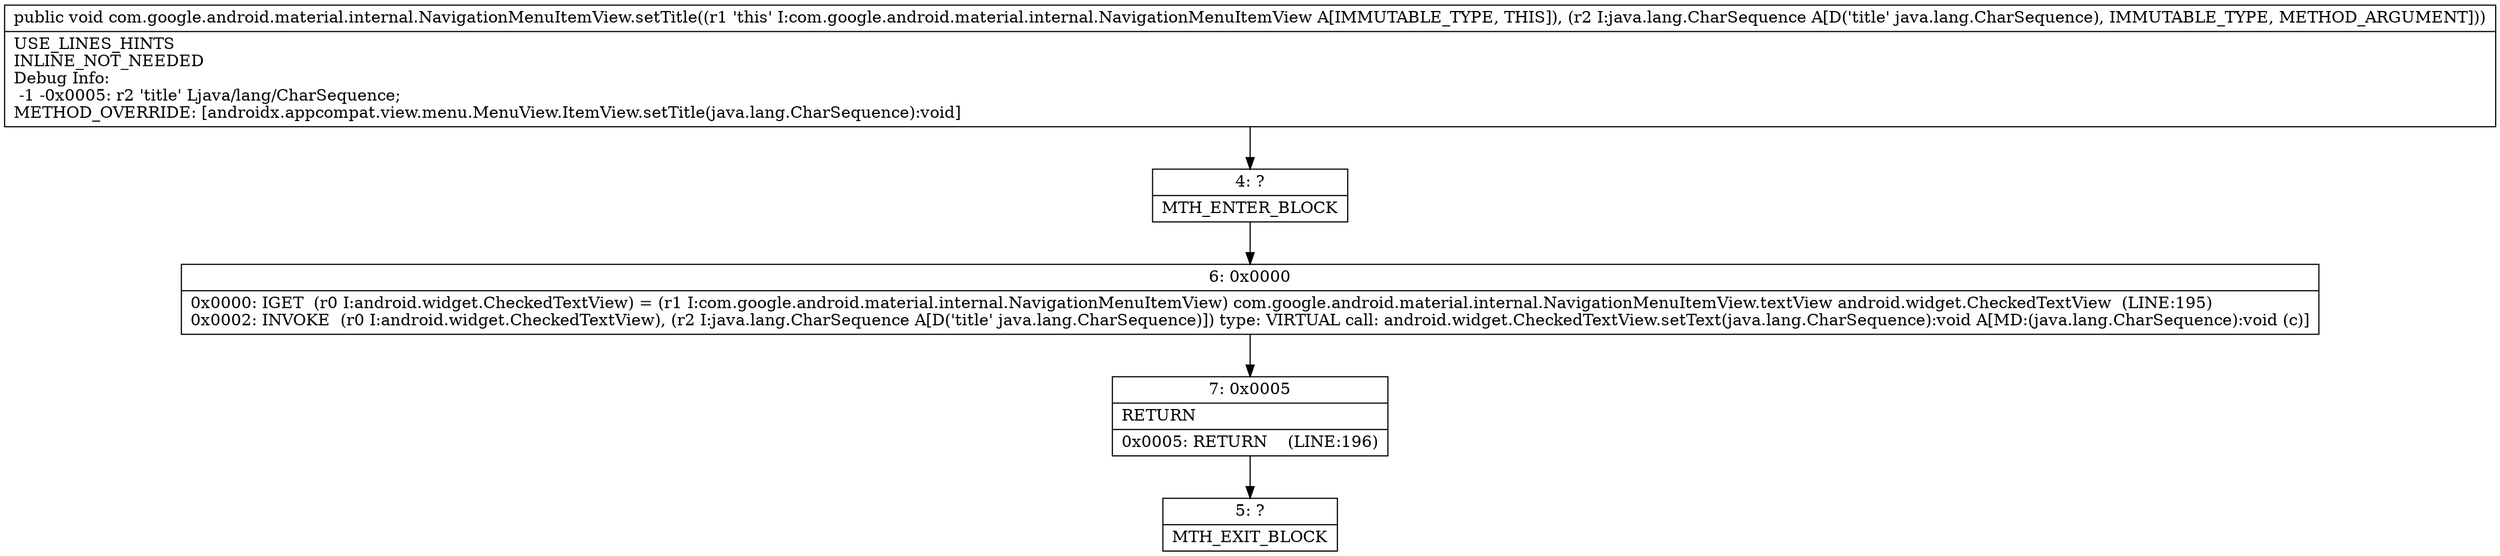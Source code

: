 digraph "CFG forcom.google.android.material.internal.NavigationMenuItemView.setTitle(Ljava\/lang\/CharSequence;)V" {
Node_4 [shape=record,label="{4\:\ ?|MTH_ENTER_BLOCK\l}"];
Node_6 [shape=record,label="{6\:\ 0x0000|0x0000: IGET  (r0 I:android.widget.CheckedTextView) = (r1 I:com.google.android.material.internal.NavigationMenuItemView) com.google.android.material.internal.NavigationMenuItemView.textView android.widget.CheckedTextView  (LINE:195)\l0x0002: INVOKE  (r0 I:android.widget.CheckedTextView), (r2 I:java.lang.CharSequence A[D('title' java.lang.CharSequence)]) type: VIRTUAL call: android.widget.CheckedTextView.setText(java.lang.CharSequence):void A[MD:(java.lang.CharSequence):void (c)]\l}"];
Node_7 [shape=record,label="{7\:\ 0x0005|RETURN\l|0x0005: RETURN    (LINE:196)\l}"];
Node_5 [shape=record,label="{5\:\ ?|MTH_EXIT_BLOCK\l}"];
MethodNode[shape=record,label="{public void com.google.android.material.internal.NavigationMenuItemView.setTitle((r1 'this' I:com.google.android.material.internal.NavigationMenuItemView A[IMMUTABLE_TYPE, THIS]), (r2 I:java.lang.CharSequence A[D('title' java.lang.CharSequence), IMMUTABLE_TYPE, METHOD_ARGUMENT]))  | USE_LINES_HINTS\lINLINE_NOT_NEEDED\lDebug Info:\l  \-1 \-0x0005: r2 'title' Ljava\/lang\/CharSequence;\lMETHOD_OVERRIDE: [androidx.appcompat.view.menu.MenuView.ItemView.setTitle(java.lang.CharSequence):void]\l}"];
MethodNode -> Node_4;Node_4 -> Node_6;
Node_6 -> Node_7;
Node_7 -> Node_5;
}

